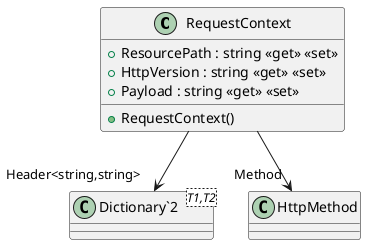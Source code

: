 @startuml
class RequestContext {
    + RequestContext()
    + ResourcePath : string <<get>> <<set>>
    + HttpVersion : string <<get>> <<set>>
    + Payload : string <<get>> <<set>>
}
class "Dictionary`2"<T1,T2> {
}
RequestContext --> "Method" HttpMethod
RequestContext --> "Header<string,string>" "Dictionary`2"
@enduml
